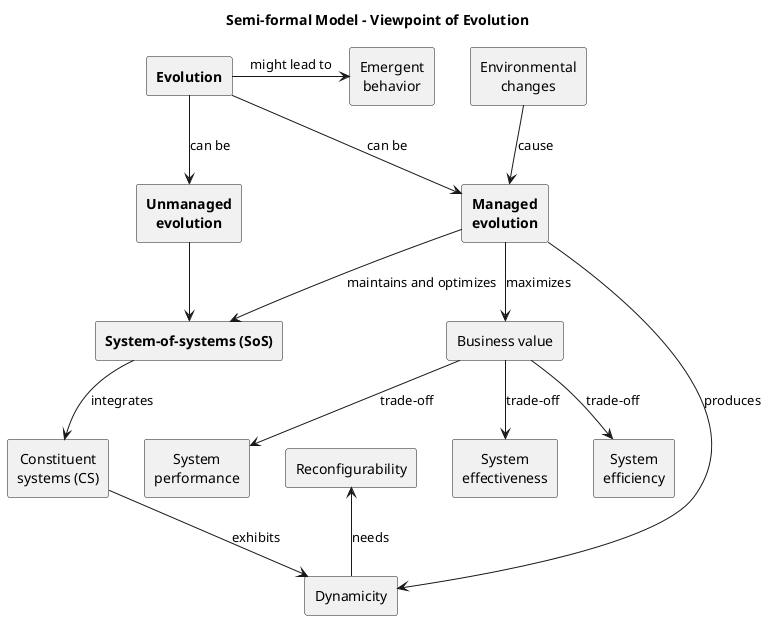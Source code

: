 @startuml
	title Semi-formal Model – Viewpoint of Evolution
	hide stereotype
	<style>
	.center {
	  HorizontalAlignment center
	}
	.green {
	  FontColor green
	}
	.red {
	  FontColor red
	}
	</style>
	
	' Top-level evolution flow
	rectangle "Environmental\nchanges" as EnvChanges <<center>>
	rectangle "<b>Evolution</b>" as Evolution <<center>>
	rectangle "Emergent\nbehavior" as EmergentBehavior <<center>>
	rectangle "<b>Managed\n<b>evolution" as ManagedEvolution <<center>>
	rectangle "<b>Unmanaged\n<b>evolution" as UnmanagedEvolution <<center>>
	
	' SoS and structure
	rectangle "<b>System-of-systems (SoS)" as SoS <<center>>
	rectangle "Constituent\nsystems (CS)" as CS <<center>>
	
	' Dynamicity-related
	rectangle "Dynamicity" as Dynamicity <<center>>
	rectangle "Reconfigurability" as Reconfig <<center>>
	rectangle "Business value" as BusinessValue <<center>>
	
	' Performance trade-offs
	rectangle "System\nperformance" as Perf <<center>>
	rectangle "System\neffectiveness" as Eff <<center>>
	rectangle "System\nefficiency" as Effic <<center>>
	
	' Arrows: evolution flow
	EnvChanges --> ManagedEvolution : cause
	Evolution -right-> EmergentBehavior : might lead to
	Evolution --> UnmanagedEvolution : can be
	Evolution --> ManagedEvolution : can be
	ManagedEvolution --> SoS : maintains and optimizes
	
	UnmanagedEvolution --> SoS
	
	' Arrows: SoS dynamics
	ManagedEvolution --> Dynamicity : produces
	ManagedEvolution --> BusinessValue: maximizes
	' Dynamicity --> SoS
	SoS --> CS : integrates
	CS --> Dynamicity : exhibits
	
	Reconfig <-- Dynamicity: needs
	'Reconfig --> BusinessValue : maximizes
	
	' Trade-offs
	BusinessValue --> Perf : trade-off
	BusinessValue --> Eff : trade-off
	BusinessValue --> Effic : trade-off

@enduml

@startuml
hide stereotype
<style>
.left {
  HorizontalAlignment left
}
.green {
  FontColor green
}
.red {
  FontColor red
}
</style>

rectangle "a\na a" as rect1 <<left>> <<green>>
rectangle "b\nb b" as rect2 <<left>> <<red>>{
  rectangle rec
}
@enduml

